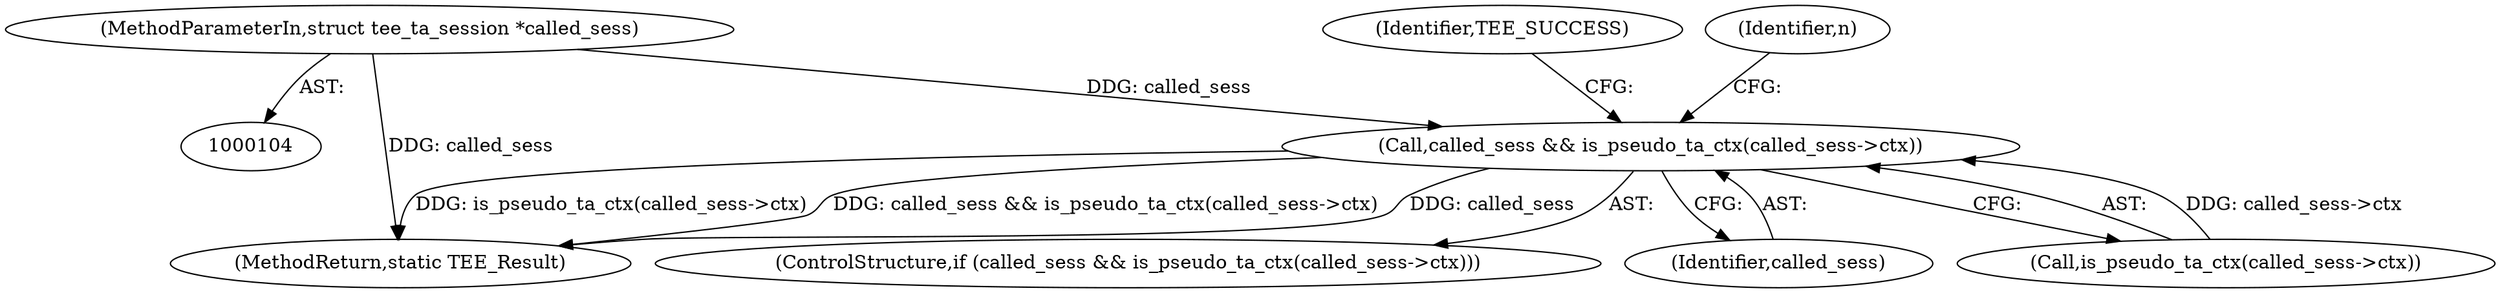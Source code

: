 digraph "0_optee_os_d5c5b0b77b2b589666024d219a8007b3f5b6faeb@pointer" {
"1000106" [label="(MethodParameterIn,struct tee_ta_session *called_sess)"];
"1000167" [label="(Call,called_sess && is_pseudo_ta_ctx(called_sess->ctx))"];
"1000483" [label="(MethodReturn,static TEE_Result)"];
"1000175" [label="(Identifier,TEE_SUCCESS)"];
"1000166" [label="(ControlStructure,if (called_sess && is_pseudo_ta_ctx(called_sess->ctx)))"];
"1000168" [label="(Identifier,called_sess)"];
"1000169" [label="(Call,is_pseudo_ta_ctx(called_sess->ctx))"];
"1000178" [label="(Identifier,n)"];
"1000106" [label="(MethodParameterIn,struct tee_ta_session *called_sess)"];
"1000167" [label="(Call,called_sess && is_pseudo_ta_ctx(called_sess->ctx))"];
"1000106" -> "1000104"  [label="AST: "];
"1000106" -> "1000483"  [label="DDG: called_sess"];
"1000106" -> "1000167"  [label="DDG: called_sess"];
"1000167" -> "1000166"  [label="AST: "];
"1000167" -> "1000168"  [label="CFG: "];
"1000167" -> "1000169"  [label="CFG: "];
"1000168" -> "1000167"  [label="AST: "];
"1000169" -> "1000167"  [label="AST: "];
"1000175" -> "1000167"  [label="CFG: "];
"1000178" -> "1000167"  [label="CFG: "];
"1000167" -> "1000483"  [label="DDG: called_sess"];
"1000167" -> "1000483"  [label="DDG: is_pseudo_ta_ctx(called_sess->ctx)"];
"1000167" -> "1000483"  [label="DDG: called_sess && is_pseudo_ta_ctx(called_sess->ctx)"];
"1000169" -> "1000167"  [label="DDG: called_sess->ctx"];
}
